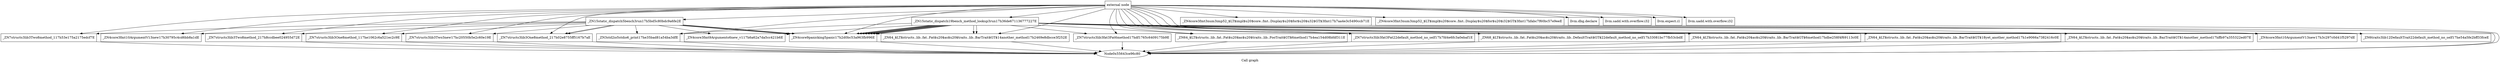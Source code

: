 digraph "Call graph" {
	label="Call graph";

	Node0x55643ce90840 [shape=record,label="{external node}"];
	Node0x55643ce90840 -> Node0x55643ce99210;
	Node0x55643ce90840 -> Node0x55643ce99540;
	Node0x55643ce90840 -> Node0x55643ce855f0;
	Node0x55643ce90840 -> Node0x55643ce85660;
	Node0x55643ce90840 -> Node0x55643ce86a80;
	Node0x55643ce90840 -> Node0x55643ce8eac0;
	Node0x55643ce90840 -> Node0x55643ce80fa0;
	Node0x55643ce90840 -> Node0x55643ce9a370;
	Node0x55643ce90840 -> Node0x55643ce80fd0;
	Node0x55643ce90840 -> Node0x55643ce9a3a0;
	Node0x55643ce90840 -> Node0x55643ce79740;
	Node0x55643ce90840 -> Node0x55643ce70de0;
	Node0x55643ce90840 -> Node0x55643ce70e10;
	Node0x55643ce90840 -> Node0x55643ce7a910;
	Node0x55643ce90840 -> Node0x55643ce7b1a0;
	Node0x55643ce90840 -> Node0x55643ce7a8a0;
	Node0x55643ce90840 -> Node0x55643ce89960;
	Node0x55643ce90840 -> Node0x55643ce89a00;
	Node0x55643ce90840 -> Node0x55643ce89990;
	Node0x55643ce90840 -> Node0x55643ce8a650;
	Node0x55643ce90840 -> Node0x55643ce8ad20;
	Node0x55643ce90840 -> Node0x55643ce8b140;
	Node0x55643ce90840 -> Node0x55643ce8b1b0;
	Node0x55643ce90840 -> Node0x55643ce8b1e0;
	Node0x55643ce90840 -> Node0x55643ce7c320;
	Node0x55643ce90840 -> Node0x55643ce7c390;
	Node0x55643ce99210 [shape=record,label="{_ZN4core3fmt10ArgumentV13new17h30795c4cd6bb8a1dE}"];
	Node0x55643ce8eac0 [shape=record,label="{llvm.dbg.declare}"];
	Node0x55643ce99540 [shape=record,label="{_ZN4core3fmt10ArgumentV13new17h3c297c0d41f5297dE}"];
	Node0x55643ce99320 [shape=record,label="{_ZN4core3fmt9Arguments6new_v117h6a62a7da5cc421b6E}"];
	Node0x55643ce855f0 [shape=record,label="{_ZN6traits3lib12DefaultTrait22default_method_no_self17he54a5fe2bff33fceE}"];
	Node0x55643ce85660 [shape=record,label="{_ZN15static_dispatch5bench3run17h5bd5c80bdc9a6fe2E}"];
	Node0x55643ce85660 -> Node0x55643ce80fa0;
	Node0x55643ce85660 -> Node0x55643ce9a370;
	Node0x55643ce85660 -> Node0x55643ce9a370;
	Node0x55643ce85660 -> Node0x55643ce80fd0;
	Node0x55643ce85660 -> Node0x55643ce9a3a0;
	Node0x55643ce85660 -> Node0x55643ce79740;
	Node0x55643ce85660 -> Node0x55643ce99210;
	Node0x55643ce85660 -> Node0x55643ce99320;
	Node0x55643ce85660 -> Node0x55643ce7a8a0;
	Node0x55643ce85660 -> Node0x55643ce7a910;
	Node0x55643ce85660 -> Node0x55643ce7a910;
	Node0x55643ce85660 -> Node0x55643ce7a910;
	Node0x55643ce85660 -> Node0x55643ce7a910;
	Node0x55643ce89a00 [shape=record,label="{_ZN64_$LT$structs..lib..fat..Fat$u20$as$u20$traits..lib..FooTrait$GT$6method17h4ea154d08bfdf311E}"];
	Node0x55643ce89a00 -> Node0x55643ce96c80;
	Node0x55643ce89990 [shape=record,label="{_ZN7structs3lib3fat3Fat22default_method_no_self17h7fd4e6fc3a0ebaf1E}"];
	Node0x55643ce89990 -> Node0x55643ce96c80;
	Node0x55643ce80fa0 [shape=record,label="{_ZN7structs3lib3One8method_117he1062c6a521ec2c9E}"];
	Node0x55643ce80fa0 -> Node0x55643ce96c80;
	Node0x55643ce9a370 [shape=record,label="{_ZN7structs3lib3One8method_217h02e8755ff5167b7aE}"];
	Node0x55643ce9a370 -> Node0x55643ce96c80;
	Node0x55643ce80fd0 [shape=record,label="{_ZN7structs3lib3Two3new17hc20550b5e2c60e19E}"];
	Node0x55643ce80fd0 -> Node0x55643ce96c80;
	Node0x55643ce9a3a0 [shape=record,label="{_ZN7structs3lib3Two8method_117h53e175a2175edcf7E}"];
	Node0x55643ce9a3a0 -> Node0x55643ce96c80;
	Node0x55643ce79740 [shape=record,label="{_ZN7structs3lib3Two8method_217h8ccdbee024955d72E}"];
	Node0x55643ce79740 -> Node0x55643ce96c80;
	Node0x55643ce70de0 [shape=record,label="{llvm.sadd.with.overflow.i32}"];
	Node0x55643ce70e10 [shape=record,label="{llvm.expect.i1}"];
	Node0x55643ce7b1a0 [shape=record,label="{_ZN4core3fmt3num3imp52_$LT$impl$u20$core..fmt..Display$u20$for$u20$i32$GT$3fmt17hfabc7f60bc57e9eeE}"];
	Node0x55643ce7b1a0 -> Node0x55643ce96c80;
	Node0x55643ce7a8a0 [shape=record,label="{_ZN3std2io5stdio6_print17he35bad81a54ba3dfE}"];
	Node0x55643ce7a8a0 -> Node0x55643ce96c80;
	Node0x55643ce7a910 [shape=record,label="{_ZN4core9panicking5panic17h2d0bc53a963fb996E}"];
	Node0x55643ce7a910 -> Node0x55643ce96c80;
	Node0x55643ce86a80 [shape=record,label="{_ZN15static_dispatch19bench_method_lookup3run17h36de671136777227E}"];
	Node0x55643ce86a80 -> Node0x55643ce89960;
	Node0x55643ce86a80 -> Node0x55643ce89a00;
	Node0x55643ce86a80 -> Node0x55643ce89990;
	Node0x55643ce86a80 -> Node0x55643ce8a650;
	Node0x55643ce86a80 -> Node0x55643ce855f0;
	Node0x55643ce86a80 -> Node0x55643ce8ad20;
	Node0x55643ce86a80 -> Node0x55643ce8b140;
	Node0x55643ce86a80 -> Node0x55643ce8b1b0;
	Node0x55643ce86a80 -> Node0x55643ce8b140;
	Node0x55643ce86a80 -> Node0x55643ce8b1e0;
	Node0x55643ce86a80 -> Node0x55643ce99540;
	Node0x55643ce86a80 -> Node0x55643ce99320;
	Node0x55643ce86a80 -> Node0x55643ce7a8a0;
	Node0x55643ce86a80 -> Node0x55643ce7a910;
	Node0x55643ce86a80 -> Node0x55643ce7a910;
	Node0x55643ce86a80 -> Node0x55643ce7a910;
	Node0x55643ce86a80 -> Node0x55643ce7a910;
	Node0x55643ce86a80 -> Node0x55643ce7a910;
	Node0x55643ce86a80 -> Node0x55643ce7a910;
	Node0x55643ce86a80 -> Node0x55643ce7a910;
	Node0x55643ce86a80 -> Node0x55643ce7a910;
	Node0x55643ce86a80 -> Node0x55643ce7a910;
	Node0x55643ce89960 [shape=record,label="{_ZN7structs3lib3fat3Fat6method17hdf1765c6409175b9E}"];
	Node0x55643ce89960 -> Node0x55643ce96c80;
	Node0x55643ce8a650 [shape=record,label="{_ZN68_$LT$structs..lib..fat..Fat$u20$as$u20$traits..lib..DefaultTrait$GT$22default_method_no_self17h33081bc77fb53cbdE}"];
	Node0x55643ce8a650 -> Node0x55643ce96c80;
	Node0x55643ce8ad20 [shape=record,label="{_ZN64_$LT$structs..lib..fat..Fat$u20$as$u20$traits..lib..BarTrait$GT$6method17hdbe258f4f69113c0E}"];
	Node0x55643ce8ad20 -> Node0x55643ce96c80;
	Node0x55643ce8b140 [shape=record,label="{_ZN64_$LT$structs..lib..fat..Fat$u20$as$u20$traits..lib..BarTrait$GT$14another_method17h2469e8dbcce3f252E}"];
	Node0x55643ce8b140 -> Node0x55643ce96c80;
	Node0x55643ce8b1b0 [shape=record,label="{_ZN64_$LT$structs..lib..fat..Fat$u20$as$u20$traits..lib..BarTrait$GT$18yet_another_method17h1e9066a7382416c0E}"];
	Node0x55643ce8b1b0 -> Node0x55643ce96c80;
	Node0x55643ce8b1e0 [shape=record,label="{_ZN64_$LT$structs..lib..fat..Fat$u20$as$u20$traits..lib..BazTrait$GT$14another_method17hffb97a355322ed07E}"];
	Node0x55643ce8b1e0 -> Node0x55643ce96c80;
	Node0x55643ce7c320 [shape=record,label="{llvm.uadd.with.overflow.i32}"];
	Node0x55643ce7c390 [shape=record,label="{_ZN4core3fmt3num3imp52_$LT$impl$u20$core..fmt..Display$u20$for$u20$u32$GT$3fmt17h7aa4e3c5490ccb71E}"];
	Node0x55643ce7c390 -> Node0x55643ce96c80;
}
